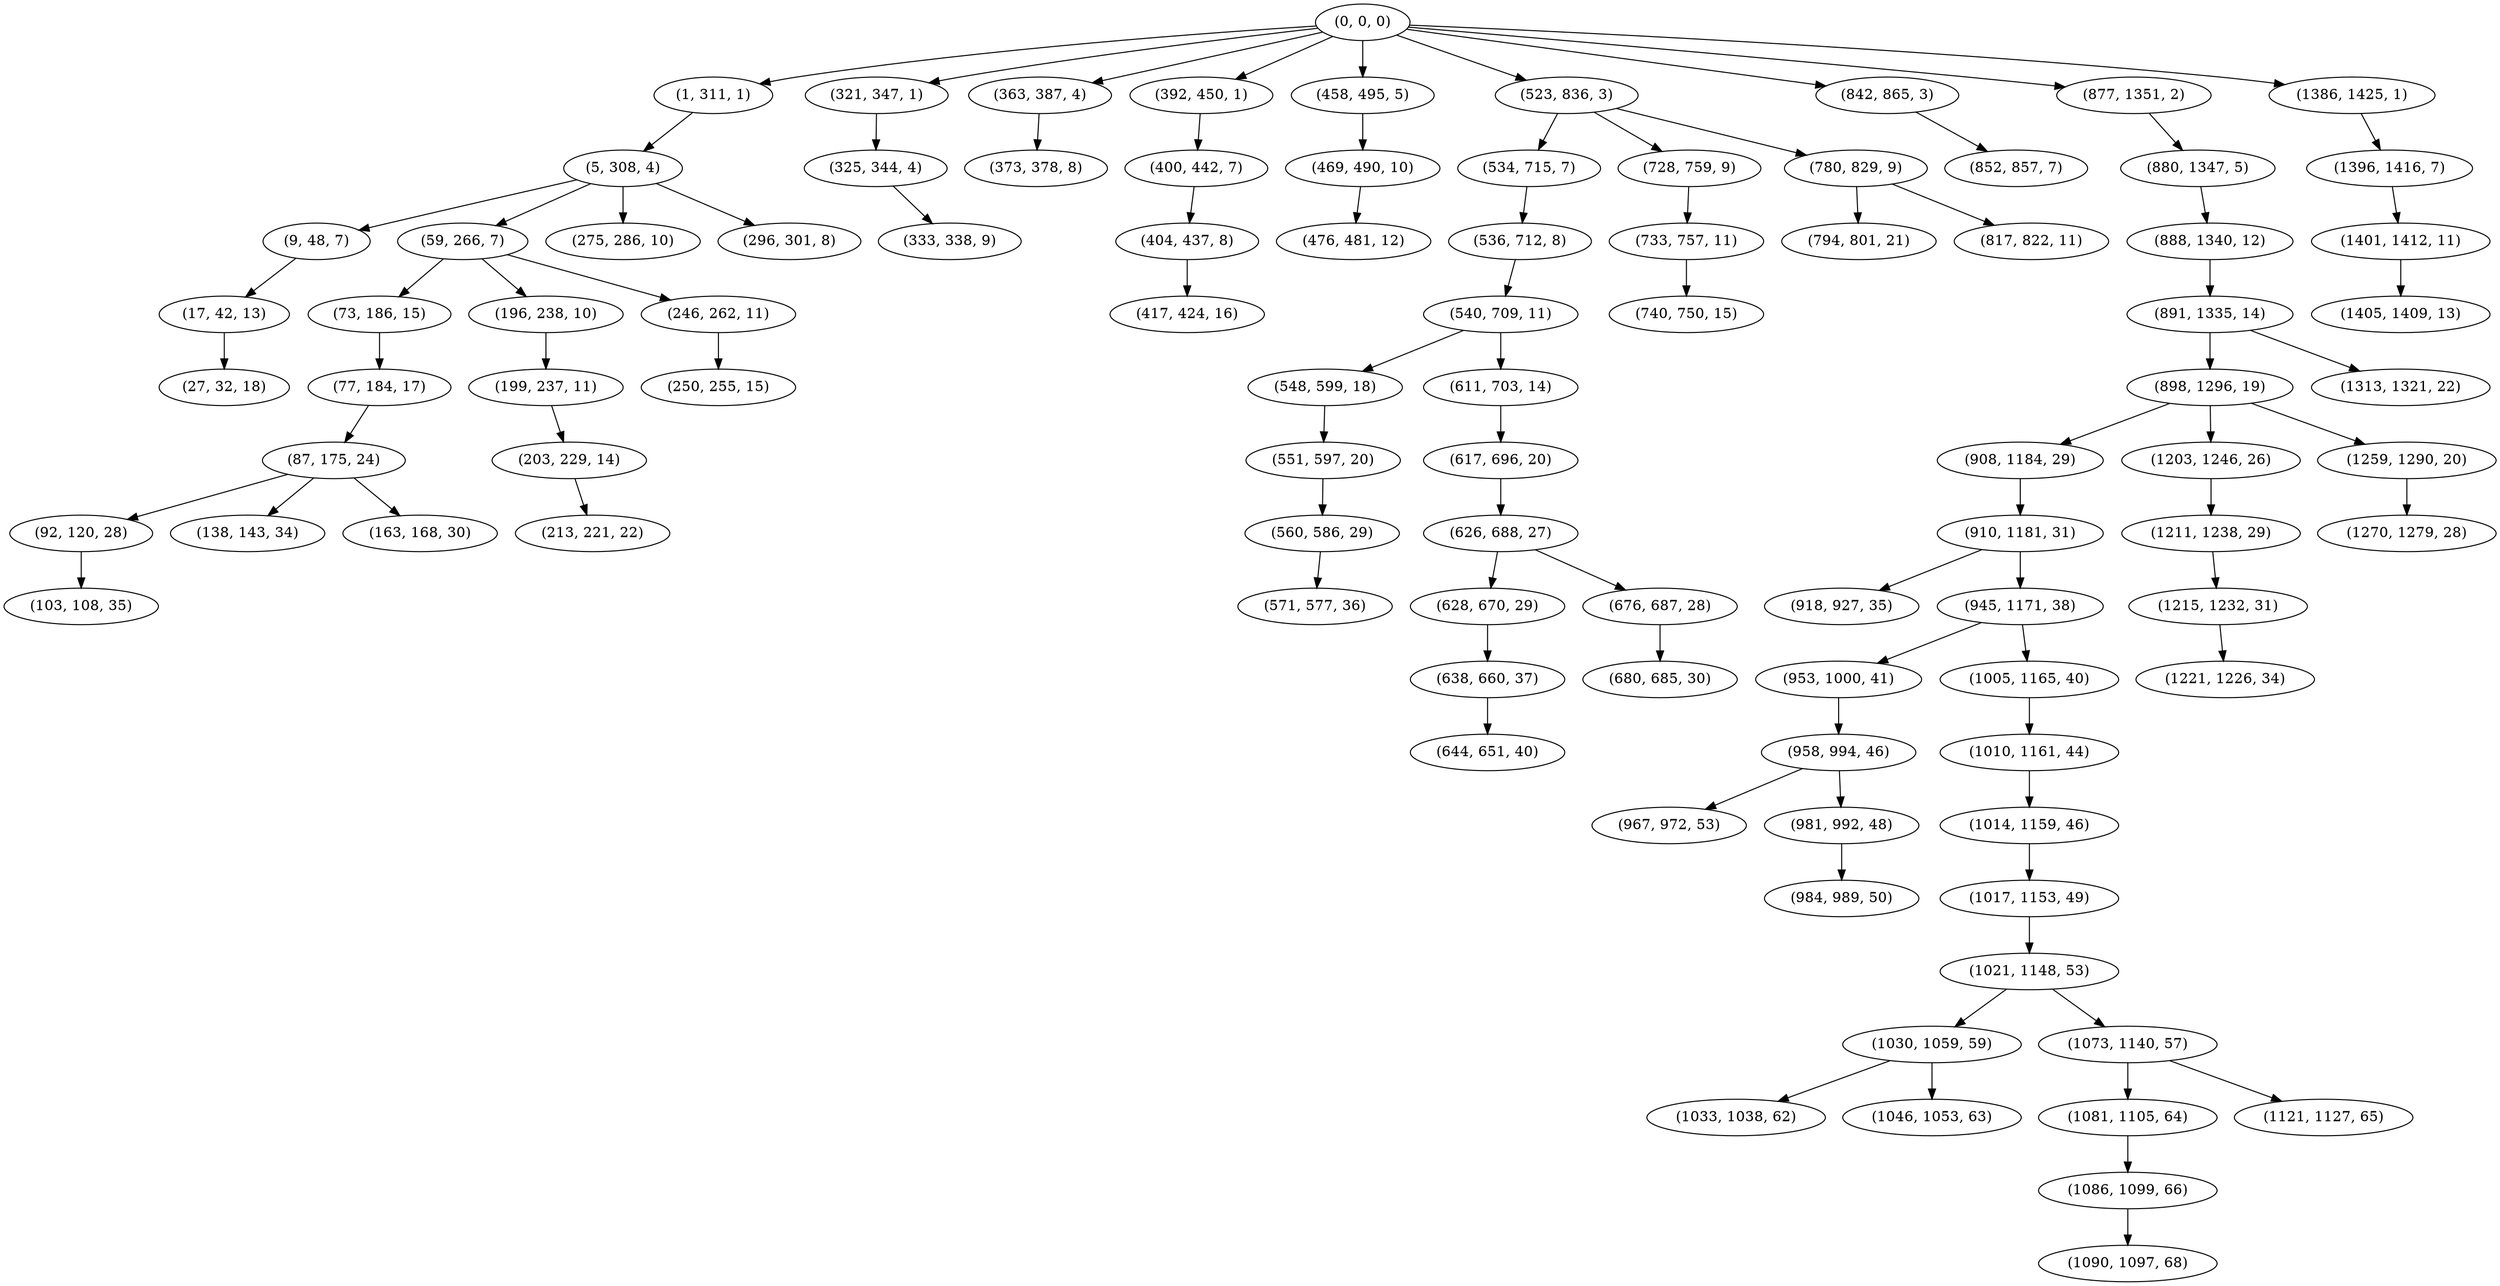 digraph tree {
    "(0, 0, 0)";
    "(1, 311, 1)";
    "(5, 308, 4)";
    "(9, 48, 7)";
    "(17, 42, 13)";
    "(27, 32, 18)";
    "(59, 266, 7)";
    "(73, 186, 15)";
    "(77, 184, 17)";
    "(87, 175, 24)";
    "(92, 120, 28)";
    "(103, 108, 35)";
    "(138, 143, 34)";
    "(163, 168, 30)";
    "(196, 238, 10)";
    "(199, 237, 11)";
    "(203, 229, 14)";
    "(213, 221, 22)";
    "(246, 262, 11)";
    "(250, 255, 15)";
    "(275, 286, 10)";
    "(296, 301, 8)";
    "(321, 347, 1)";
    "(325, 344, 4)";
    "(333, 338, 9)";
    "(363, 387, 4)";
    "(373, 378, 8)";
    "(392, 450, 1)";
    "(400, 442, 7)";
    "(404, 437, 8)";
    "(417, 424, 16)";
    "(458, 495, 5)";
    "(469, 490, 10)";
    "(476, 481, 12)";
    "(523, 836, 3)";
    "(534, 715, 7)";
    "(536, 712, 8)";
    "(540, 709, 11)";
    "(548, 599, 18)";
    "(551, 597, 20)";
    "(560, 586, 29)";
    "(571, 577, 36)";
    "(611, 703, 14)";
    "(617, 696, 20)";
    "(626, 688, 27)";
    "(628, 670, 29)";
    "(638, 660, 37)";
    "(644, 651, 40)";
    "(676, 687, 28)";
    "(680, 685, 30)";
    "(728, 759, 9)";
    "(733, 757, 11)";
    "(740, 750, 15)";
    "(780, 829, 9)";
    "(794, 801, 21)";
    "(817, 822, 11)";
    "(842, 865, 3)";
    "(852, 857, 7)";
    "(877, 1351, 2)";
    "(880, 1347, 5)";
    "(888, 1340, 12)";
    "(891, 1335, 14)";
    "(898, 1296, 19)";
    "(908, 1184, 29)";
    "(910, 1181, 31)";
    "(918, 927, 35)";
    "(945, 1171, 38)";
    "(953, 1000, 41)";
    "(958, 994, 46)";
    "(967, 972, 53)";
    "(981, 992, 48)";
    "(984, 989, 50)";
    "(1005, 1165, 40)";
    "(1010, 1161, 44)";
    "(1014, 1159, 46)";
    "(1017, 1153, 49)";
    "(1021, 1148, 53)";
    "(1030, 1059, 59)";
    "(1033, 1038, 62)";
    "(1046, 1053, 63)";
    "(1073, 1140, 57)";
    "(1081, 1105, 64)";
    "(1086, 1099, 66)";
    "(1090, 1097, 68)";
    "(1121, 1127, 65)";
    "(1203, 1246, 26)";
    "(1211, 1238, 29)";
    "(1215, 1232, 31)";
    "(1221, 1226, 34)";
    "(1259, 1290, 20)";
    "(1270, 1279, 28)";
    "(1313, 1321, 22)";
    "(1386, 1425, 1)";
    "(1396, 1416, 7)";
    "(1401, 1412, 11)";
    "(1405, 1409, 13)";
    "(0, 0, 0)" -> "(1, 311, 1)";
    "(0, 0, 0)" -> "(321, 347, 1)";
    "(0, 0, 0)" -> "(363, 387, 4)";
    "(0, 0, 0)" -> "(392, 450, 1)";
    "(0, 0, 0)" -> "(458, 495, 5)";
    "(0, 0, 0)" -> "(523, 836, 3)";
    "(0, 0, 0)" -> "(842, 865, 3)";
    "(0, 0, 0)" -> "(877, 1351, 2)";
    "(0, 0, 0)" -> "(1386, 1425, 1)";
    "(1, 311, 1)" -> "(5, 308, 4)";
    "(5, 308, 4)" -> "(9, 48, 7)";
    "(5, 308, 4)" -> "(59, 266, 7)";
    "(5, 308, 4)" -> "(275, 286, 10)";
    "(5, 308, 4)" -> "(296, 301, 8)";
    "(9, 48, 7)" -> "(17, 42, 13)";
    "(17, 42, 13)" -> "(27, 32, 18)";
    "(59, 266, 7)" -> "(73, 186, 15)";
    "(59, 266, 7)" -> "(196, 238, 10)";
    "(59, 266, 7)" -> "(246, 262, 11)";
    "(73, 186, 15)" -> "(77, 184, 17)";
    "(77, 184, 17)" -> "(87, 175, 24)";
    "(87, 175, 24)" -> "(92, 120, 28)";
    "(87, 175, 24)" -> "(138, 143, 34)";
    "(87, 175, 24)" -> "(163, 168, 30)";
    "(92, 120, 28)" -> "(103, 108, 35)";
    "(196, 238, 10)" -> "(199, 237, 11)";
    "(199, 237, 11)" -> "(203, 229, 14)";
    "(203, 229, 14)" -> "(213, 221, 22)";
    "(246, 262, 11)" -> "(250, 255, 15)";
    "(321, 347, 1)" -> "(325, 344, 4)";
    "(325, 344, 4)" -> "(333, 338, 9)";
    "(363, 387, 4)" -> "(373, 378, 8)";
    "(392, 450, 1)" -> "(400, 442, 7)";
    "(400, 442, 7)" -> "(404, 437, 8)";
    "(404, 437, 8)" -> "(417, 424, 16)";
    "(458, 495, 5)" -> "(469, 490, 10)";
    "(469, 490, 10)" -> "(476, 481, 12)";
    "(523, 836, 3)" -> "(534, 715, 7)";
    "(523, 836, 3)" -> "(728, 759, 9)";
    "(523, 836, 3)" -> "(780, 829, 9)";
    "(534, 715, 7)" -> "(536, 712, 8)";
    "(536, 712, 8)" -> "(540, 709, 11)";
    "(540, 709, 11)" -> "(548, 599, 18)";
    "(540, 709, 11)" -> "(611, 703, 14)";
    "(548, 599, 18)" -> "(551, 597, 20)";
    "(551, 597, 20)" -> "(560, 586, 29)";
    "(560, 586, 29)" -> "(571, 577, 36)";
    "(611, 703, 14)" -> "(617, 696, 20)";
    "(617, 696, 20)" -> "(626, 688, 27)";
    "(626, 688, 27)" -> "(628, 670, 29)";
    "(626, 688, 27)" -> "(676, 687, 28)";
    "(628, 670, 29)" -> "(638, 660, 37)";
    "(638, 660, 37)" -> "(644, 651, 40)";
    "(676, 687, 28)" -> "(680, 685, 30)";
    "(728, 759, 9)" -> "(733, 757, 11)";
    "(733, 757, 11)" -> "(740, 750, 15)";
    "(780, 829, 9)" -> "(794, 801, 21)";
    "(780, 829, 9)" -> "(817, 822, 11)";
    "(842, 865, 3)" -> "(852, 857, 7)";
    "(877, 1351, 2)" -> "(880, 1347, 5)";
    "(880, 1347, 5)" -> "(888, 1340, 12)";
    "(888, 1340, 12)" -> "(891, 1335, 14)";
    "(891, 1335, 14)" -> "(898, 1296, 19)";
    "(891, 1335, 14)" -> "(1313, 1321, 22)";
    "(898, 1296, 19)" -> "(908, 1184, 29)";
    "(898, 1296, 19)" -> "(1203, 1246, 26)";
    "(898, 1296, 19)" -> "(1259, 1290, 20)";
    "(908, 1184, 29)" -> "(910, 1181, 31)";
    "(910, 1181, 31)" -> "(918, 927, 35)";
    "(910, 1181, 31)" -> "(945, 1171, 38)";
    "(945, 1171, 38)" -> "(953, 1000, 41)";
    "(945, 1171, 38)" -> "(1005, 1165, 40)";
    "(953, 1000, 41)" -> "(958, 994, 46)";
    "(958, 994, 46)" -> "(967, 972, 53)";
    "(958, 994, 46)" -> "(981, 992, 48)";
    "(981, 992, 48)" -> "(984, 989, 50)";
    "(1005, 1165, 40)" -> "(1010, 1161, 44)";
    "(1010, 1161, 44)" -> "(1014, 1159, 46)";
    "(1014, 1159, 46)" -> "(1017, 1153, 49)";
    "(1017, 1153, 49)" -> "(1021, 1148, 53)";
    "(1021, 1148, 53)" -> "(1030, 1059, 59)";
    "(1021, 1148, 53)" -> "(1073, 1140, 57)";
    "(1030, 1059, 59)" -> "(1033, 1038, 62)";
    "(1030, 1059, 59)" -> "(1046, 1053, 63)";
    "(1073, 1140, 57)" -> "(1081, 1105, 64)";
    "(1073, 1140, 57)" -> "(1121, 1127, 65)";
    "(1081, 1105, 64)" -> "(1086, 1099, 66)";
    "(1086, 1099, 66)" -> "(1090, 1097, 68)";
    "(1203, 1246, 26)" -> "(1211, 1238, 29)";
    "(1211, 1238, 29)" -> "(1215, 1232, 31)";
    "(1215, 1232, 31)" -> "(1221, 1226, 34)";
    "(1259, 1290, 20)" -> "(1270, 1279, 28)";
    "(1386, 1425, 1)" -> "(1396, 1416, 7)";
    "(1396, 1416, 7)" -> "(1401, 1412, 11)";
    "(1401, 1412, 11)" -> "(1405, 1409, 13)";
}
